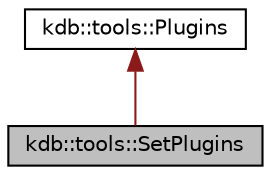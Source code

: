 digraph "kdb::tools::SetPlugins"
{
 // LATEX_PDF_SIZE
  edge [fontname="Helvetica",fontsize="10",labelfontname="Helvetica",labelfontsize="10"];
  node [fontname="Helvetica",fontsize="10",shape=record];
  Node1 [label="kdb::tools::SetPlugins",height=0.2,width=0.4,color="black", fillcolor="grey75", style="filled", fontcolor="black",tooltip="Plugins to set configuration."];
  Node2 -> Node1 [dir="back",color="firebrick4",fontsize="10",style="solid"];
  Node2 [label="kdb::tools::Plugins",height=0.2,width=0.4,color="black", fillcolor="white", style="filled",URL="$classkdb_1_1tools_1_1Plugins.html",tooltip="A collection of plugins (either get, set or error)"];
}
